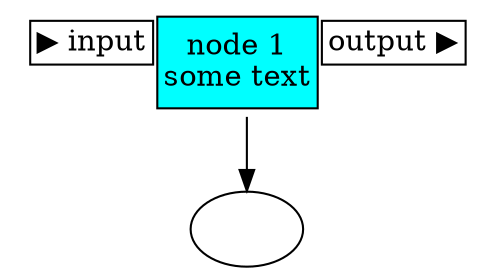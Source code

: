 digraph {
"node1"[label=<
<TABLE BORDER="0" CELLBORDER="0" CELLSPACING="0">
  <TR>
    <TD ROWSPAN="2">
      <TABLE BORDER="0" CELLBORDER="1" CELLSPACING="0">
        <TR><TD ALIGN="LEFT" PORT="input_input">&#9654; input</TD></TR>
        <TR><TD BORDER="0"> </TD></TR>
      </TABLE>
    </TD>
    <TD ROWSPAN="2" BGCOLOR="cyan" BORDER="1">node 1<BR/>some text</TD>
    <TD ROWSPAN="2">
      <TABLE BORDER="0" CELLBORDER="1" CELLSPACING="0">
        <TR><TD ALIGN="RIGHT" PORT="output_output">output &#9654;</TD></TR>
        <TR><TD BORDER="0"> </TD></TR>
      </TABLE>
    </TD>
  </TR>
</TABLE>>
 shape=none]
"node2"[label=""]

"node1" -> "node2"
}

